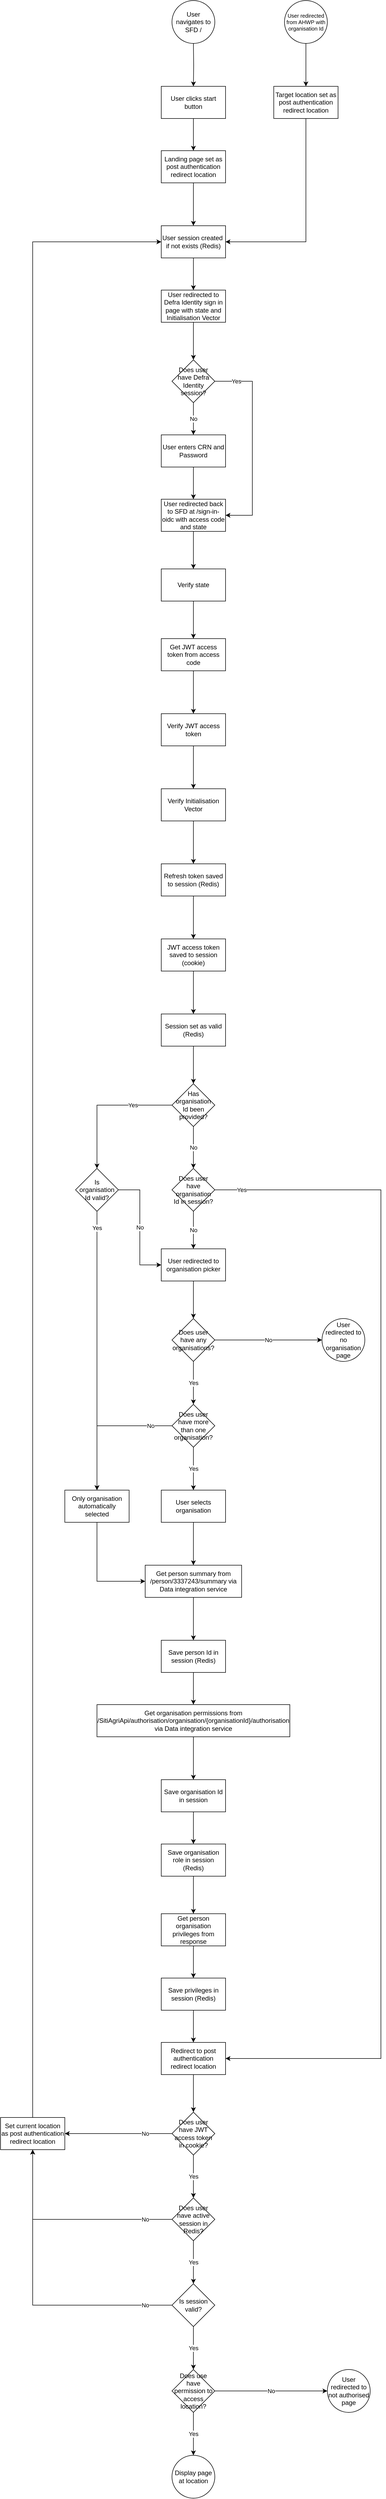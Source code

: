 <mxfile version="24.1.0" type="github">
  <diagram name="Page-1" id="OJoKZxOTkwtENUvRTkFq">
    <mxGraphModel dx="2026" dy="1145" grid="1" gridSize="10" guides="1" tooltips="1" connect="1" arrows="1" fold="1" page="1" pageScale="1" pageWidth="850" pageHeight="1100" math="0" shadow="0">
      <root>
        <mxCell id="0" />
        <mxCell id="1" parent="0" />
        <mxCell id="UUXOG9OIXgDzKAP4HwNj-2" value="User navigates to SFD /" style="ellipse;whiteSpace=wrap;html=1;aspect=fixed;" vertex="1" parent="1">
          <mxGeometry x="360" y="120" width="80" height="80" as="geometry" />
        </mxCell>
        <mxCell id="UUXOG9OIXgDzKAP4HwNj-3" value="" style="edgeStyle=orthogonalEdgeStyle;rounded=0;orthogonalLoop=1;jettySize=auto;html=1;" edge="1" parent="1" target="UUXOG9OIXgDzKAP4HwNj-6">
          <mxGeometry relative="1" as="geometry">
            <mxPoint x="400" y="200" as="sourcePoint" />
          </mxGeometry>
        </mxCell>
        <mxCell id="UUXOG9OIXgDzKAP4HwNj-98" value="" style="edgeStyle=orthogonalEdgeStyle;rounded=0;orthogonalLoop=1;jettySize=auto;html=1;" edge="1" parent="1" source="UUXOG9OIXgDzKAP4HwNj-6" target="UUXOG9OIXgDzKAP4HwNj-97">
          <mxGeometry relative="1" as="geometry" />
        </mxCell>
        <mxCell id="UUXOG9OIXgDzKAP4HwNj-6" value="User clicks start button" style="whiteSpace=wrap;html=1;" vertex="1" parent="1">
          <mxGeometry x="340" y="280" width="120" height="60" as="geometry" />
        </mxCell>
        <mxCell id="UUXOG9OIXgDzKAP4HwNj-85" value="" style="edgeStyle=orthogonalEdgeStyle;rounded=0;orthogonalLoop=1;jettySize=auto;html=1;" edge="1" parent="1" source="UUXOG9OIXgDzKAP4HwNj-8" target="UUXOG9OIXgDzKAP4HwNj-84">
          <mxGeometry relative="1" as="geometry" />
        </mxCell>
        <mxCell id="UUXOG9OIXgDzKAP4HwNj-8" value="User redirected to Defra Identity sign in page with state and Initialisation Vector" style="whiteSpace=wrap;html=1;" vertex="1" parent="1">
          <mxGeometry x="340" y="660" width="120" height="60" as="geometry" />
        </mxCell>
        <mxCell id="UUXOG9OIXgDzKAP4HwNj-100" value="" style="edgeStyle=orthogonalEdgeStyle;rounded=0;orthogonalLoop=1;jettySize=auto;html=1;" edge="1" parent="1" source="UUXOG9OIXgDzKAP4HwNj-10" target="UUXOG9OIXgDzKAP4HwNj-16">
          <mxGeometry relative="1" as="geometry" />
        </mxCell>
        <mxCell id="UUXOG9OIXgDzKAP4HwNj-10" value="User enters CRN and Password" style="whiteSpace=wrap;html=1;" vertex="1" parent="1">
          <mxGeometry x="340" y="930" width="120" height="60" as="geometry" />
        </mxCell>
        <mxCell id="UUXOG9OIXgDzKAP4HwNj-89" value="" style="edgeStyle=orthogonalEdgeStyle;rounded=0;orthogonalLoop=1;jettySize=auto;html=1;" edge="1" parent="1" source="UUXOG9OIXgDzKAP4HwNj-12" target="UUXOG9OIXgDzKAP4HwNj-88">
          <mxGeometry relative="1" as="geometry" />
        </mxCell>
        <mxCell id="UUXOG9OIXgDzKAP4HwNj-12" value="User redirected to organisation picker" style="whiteSpace=wrap;html=1;" vertex="1" parent="1">
          <mxGeometry x="340" y="2448" width="120" height="60" as="geometry" />
        </mxCell>
        <mxCell id="UUXOG9OIXgDzKAP4HwNj-109" value="" style="edgeStyle=orthogonalEdgeStyle;rounded=0;orthogonalLoop=1;jettySize=auto;html=1;" edge="1" parent="1" source="UUXOG9OIXgDzKAP4HwNj-14" target="UUXOG9OIXgDzKAP4HwNj-108">
          <mxGeometry relative="1" as="geometry" />
        </mxCell>
        <mxCell id="UUXOG9OIXgDzKAP4HwNj-14" value="User selects organisation" style="whiteSpace=wrap;html=1;" vertex="1" parent="1">
          <mxGeometry x="340" y="2898" width="120" height="60" as="geometry" />
        </mxCell>
        <mxCell id="UUXOG9OIXgDzKAP4HwNj-15" value="" style="edgeStyle=orthogonalEdgeStyle;rounded=0;orthogonalLoop=1;jettySize=auto;html=1;" edge="1" parent="1" source="UUXOG9OIXgDzKAP4HwNj-16" target="UUXOG9OIXgDzKAP4HwNj-18">
          <mxGeometry relative="1" as="geometry" />
        </mxCell>
        <mxCell id="UUXOG9OIXgDzKAP4HwNj-16" value="User redirected back to SFD at /sign-in-oidc with access code and state" style="whiteSpace=wrap;html=1;" vertex="1" parent="1">
          <mxGeometry x="340" y="1050" width="120" height="60" as="geometry" />
        </mxCell>
        <mxCell id="UUXOG9OIXgDzKAP4HwNj-17" value="" style="edgeStyle=orthogonalEdgeStyle;rounded=0;orthogonalLoop=1;jettySize=auto;html=1;" edge="1" parent="1" source="UUXOG9OIXgDzKAP4HwNj-18" target="UUXOG9OIXgDzKAP4HwNj-20">
          <mxGeometry relative="1" as="geometry" />
        </mxCell>
        <mxCell id="UUXOG9OIXgDzKAP4HwNj-18" value="Verify state" style="whiteSpace=wrap;html=1;" vertex="1" parent="1">
          <mxGeometry x="340" y="1180" width="120" height="60" as="geometry" />
        </mxCell>
        <mxCell id="UUXOG9OIXgDzKAP4HwNj-19" value="" style="edgeStyle=orthogonalEdgeStyle;rounded=0;orthogonalLoop=1;jettySize=auto;html=1;" edge="1" parent="1" source="UUXOG9OIXgDzKAP4HwNj-20" target="UUXOG9OIXgDzKAP4HwNj-22">
          <mxGeometry relative="1" as="geometry" />
        </mxCell>
        <mxCell id="UUXOG9OIXgDzKAP4HwNj-20" value="Get JWT access token from access code" style="whiteSpace=wrap;html=1;" vertex="1" parent="1">
          <mxGeometry x="340" y="1310" width="120" height="60" as="geometry" />
        </mxCell>
        <mxCell id="UUXOG9OIXgDzKAP4HwNj-21" value="" style="edgeStyle=orthogonalEdgeStyle;rounded=0;orthogonalLoop=1;jettySize=auto;html=1;" edge="1" parent="1" source="UUXOG9OIXgDzKAP4HwNj-22" target="UUXOG9OIXgDzKAP4HwNj-24">
          <mxGeometry relative="1" as="geometry" />
        </mxCell>
        <mxCell id="UUXOG9OIXgDzKAP4HwNj-22" value="Verify JWT access token" style="whiteSpace=wrap;html=1;" vertex="1" parent="1">
          <mxGeometry x="340" y="1450" width="120" height="60" as="geometry" />
        </mxCell>
        <mxCell id="UUXOG9OIXgDzKAP4HwNj-103" value="" style="edgeStyle=orthogonalEdgeStyle;rounded=0;orthogonalLoop=1;jettySize=auto;html=1;" edge="1" parent="1" source="UUXOG9OIXgDzKAP4HwNj-24" target="UUXOG9OIXgDzKAP4HwNj-102">
          <mxGeometry relative="1" as="geometry" />
        </mxCell>
        <mxCell id="UUXOG9OIXgDzKAP4HwNj-24" value="Verify Initialisation Vector" style="whiteSpace=wrap;html=1;" vertex="1" parent="1">
          <mxGeometry x="340" y="1590" width="120" height="60" as="geometry" />
        </mxCell>
        <mxCell id="UUXOG9OIXgDzKAP4HwNj-111" value="" style="edgeStyle=orthogonalEdgeStyle;rounded=0;orthogonalLoop=1;jettySize=auto;html=1;" edge="1" parent="1" source="UUXOG9OIXgDzKAP4HwNj-36" target="UUXOG9OIXgDzKAP4HwNj-40">
          <mxGeometry relative="1" as="geometry" />
        </mxCell>
        <mxCell id="UUXOG9OIXgDzKAP4HwNj-36" value="Save person Id in session (Redis)" style="whiteSpace=wrap;html=1;" vertex="1" parent="1">
          <mxGeometry x="340" y="3178" width="120" height="60" as="geometry" />
        </mxCell>
        <mxCell id="UUXOG9OIXgDzKAP4HwNj-118" value="" style="edgeStyle=orthogonalEdgeStyle;rounded=0;orthogonalLoop=1;jettySize=auto;html=1;" edge="1" parent="1" source="UUXOG9OIXgDzKAP4HwNj-40" target="UUXOG9OIXgDzKAP4HwNj-117">
          <mxGeometry relative="1" as="geometry" />
        </mxCell>
        <mxCell id="UUXOG9OIXgDzKAP4HwNj-40" value="Get organisation permissions from /SitiAgriApi/authorisation/organisation/{organisationId}/authorisation&lt;div&gt;via Data integration service&lt;/div&gt;" style="whiteSpace=wrap;html=1;" vertex="1" parent="1">
          <mxGeometry x="220" y="3298" width="360" height="60" as="geometry" />
        </mxCell>
        <mxCell id="UUXOG9OIXgDzKAP4HwNj-41" value="" style="edgeStyle=orthogonalEdgeStyle;rounded=0;orthogonalLoop=1;jettySize=auto;html=1;" edge="1" parent="1" source="UUXOG9OIXgDzKAP4HwNj-42" target="UUXOG9OIXgDzKAP4HwNj-44">
          <mxGeometry relative="1" as="geometry" />
        </mxCell>
        <mxCell id="UUXOG9OIXgDzKAP4HwNj-42" value="Save organisation role in session (Redis)" style="whiteSpace=wrap;html=1;" vertex="1" parent="1">
          <mxGeometry x="340" y="3558" width="120" height="60" as="geometry" />
        </mxCell>
        <mxCell id="UUXOG9OIXgDzKAP4HwNj-113" value="" style="edgeStyle=orthogonalEdgeStyle;rounded=0;orthogonalLoop=1;jettySize=auto;html=1;" edge="1" parent="1" source="UUXOG9OIXgDzKAP4HwNj-44" target="UUXOG9OIXgDzKAP4HwNj-112">
          <mxGeometry relative="1" as="geometry" />
        </mxCell>
        <mxCell id="UUXOG9OIXgDzKAP4HwNj-44" value="Get person organisation privileges from response" style="whiteSpace=wrap;html=1;" vertex="1" parent="1">
          <mxGeometry x="340" y="3688" width="120" height="60" as="geometry" />
        </mxCell>
        <mxCell id="UUXOG9OIXgDzKAP4HwNj-86" value="No" style="edgeStyle=orthogonalEdgeStyle;rounded=0;orthogonalLoop=1;jettySize=auto;html=1;entryX=0.5;entryY=0;entryDx=0;entryDy=0;" edge="1" parent="1" source="UUXOG9OIXgDzKAP4HwNj-84" target="UUXOG9OIXgDzKAP4HwNj-10">
          <mxGeometry relative="1" as="geometry" />
        </mxCell>
        <mxCell id="UUXOG9OIXgDzKAP4HwNj-107" value="Yes" style="edgeStyle=orthogonalEdgeStyle;rounded=0;orthogonalLoop=1;jettySize=auto;html=1;entryX=1;entryY=0.5;entryDx=0;entryDy=0;" edge="1" parent="1" source="UUXOG9OIXgDzKAP4HwNj-84" target="UUXOG9OIXgDzKAP4HwNj-16">
          <mxGeometry x="-0.784" relative="1" as="geometry">
            <Array as="points">
              <mxPoint x="510" y="830" />
              <mxPoint x="510" y="1080" />
            </Array>
            <mxPoint as="offset" />
          </mxGeometry>
        </mxCell>
        <mxCell id="UUXOG9OIXgDzKAP4HwNj-84" value="Does user have Defra Identity session?" style="rhombus;whiteSpace=wrap;html=1;" vertex="1" parent="1">
          <mxGeometry x="360" y="790" width="80" height="80" as="geometry" />
        </mxCell>
        <mxCell id="UUXOG9OIXgDzKAP4HwNj-91" value="No" style="edgeStyle=orthogonalEdgeStyle;rounded=0;orthogonalLoop=1;jettySize=auto;html=1;" edge="1" parent="1" source="UUXOG9OIXgDzKAP4HwNj-88" target="UUXOG9OIXgDzKAP4HwNj-90">
          <mxGeometry relative="1" as="geometry" />
        </mxCell>
        <mxCell id="UUXOG9OIXgDzKAP4HwNj-93" value="Yes" style="edgeStyle=orthogonalEdgeStyle;rounded=0;orthogonalLoop=1;jettySize=auto;html=1;" edge="1" parent="1" source="UUXOG9OIXgDzKAP4HwNj-88" target="UUXOG9OIXgDzKAP4HwNj-92">
          <mxGeometry relative="1" as="geometry" />
        </mxCell>
        <mxCell id="UUXOG9OIXgDzKAP4HwNj-88" value="Does user have any organisations?" style="rhombus;whiteSpace=wrap;html=1;" vertex="1" parent="1">
          <mxGeometry x="360" y="2578" width="80" height="80" as="geometry" />
        </mxCell>
        <mxCell id="UUXOG9OIXgDzKAP4HwNj-90" value="User redirected to no organisation page" style="ellipse;whiteSpace=wrap;html=1;" vertex="1" parent="1">
          <mxGeometry x="640" y="2578" width="80" height="80" as="geometry" />
        </mxCell>
        <mxCell id="UUXOG9OIXgDzKAP4HwNj-94" value="Yes" style="edgeStyle=orthogonalEdgeStyle;rounded=0;orthogonalLoop=1;jettySize=auto;html=1;" edge="1" parent="1" source="UUXOG9OIXgDzKAP4HwNj-92" target="UUXOG9OIXgDzKAP4HwNj-14">
          <mxGeometry relative="1" as="geometry" />
        </mxCell>
        <mxCell id="UUXOG9OIXgDzKAP4HwNj-96" value="No" style="edgeStyle=orthogonalEdgeStyle;rounded=0;orthogonalLoop=1;jettySize=auto;html=1;" edge="1" parent="1" source="UUXOG9OIXgDzKAP4HwNj-92" target="UUXOG9OIXgDzKAP4HwNj-95">
          <mxGeometry x="-0.692" relative="1" as="geometry">
            <mxPoint as="offset" />
          </mxGeometry>
        </mxCell>
        <mxCell id="UUXOG9OIXgDzKAP4HwNj-92" value="Does user have more than one organisation?" style="rhombus;whiteSpace=wrap;html=1;" vertex="1" parent="1">
          <mxGeometry x="360" y="2738" width="80" height="80" as="geometry" />
        </mxCell>
        <mxCell id="UUXOG9OIXgDzKAP4HwNj-124" style="edgeStyle=orthogonalEdgeStyle;rounded=0;orthogonalLoop=1;jettySize=auto;html=1;entryX=0;entryY=0.5;entryDx=0;entryDy=0;exitX=0.5;exitY=1;exitDx=0;exitDy=0;" edge="1" parent="1" source="UUXOG9OIXgDzKAP4HwNj-95" target="UUXOG9OIXgDzKAP4HwNj-108">
          <mxGeometry relative="1" as="geometry" />
        </mxCell>
        <mxCell id="UUXOG9OIXgDzKAP4HwNj-95" value="Only organisation automatically selected" style="whiteSpace=wrap;html=1;" vertex="1" parent="1">
          <mxGeometry x="160" y="2898" width="120" height="60" as="geometry" />
        </mxCell>
        <mxCell id="UUXOG9OIXgDzKAP4HwNj-122" value="" style="edgeStyle=orthogonalEdgeStyle;rounded=0;orthogonalLoop=1;jettySize=auto;html=1;" edge="1" parent="1" source="UUXOG9OIXgDzKAP4HwNj-97" target="UUXOG9OIXgDzKAP4HwNj-121">
          <mxGeometry relative="1" as="geometry" />
        </mxCell>
        <mxCell id="UUXOG9OIXgDzKAP4HwNj-97" value="Landing page set as post authentication redirect location" style="whiteSpace=wrap;html=1;" vertex="1" parent="1">
          <mxGeometry x="340" y="400" width="120" height="60" as="geometry" />
        </mxCell>
        <mxCell id="UUXOG9OIXgDzKAP4HwNj-105" value="" style="edgeStyle=orthogonalEdgeStyle;rounded=0;orthogonalLoop=1;jettySize=auto;html=1;" edge="1" parent="1" source="UUXOG9OIXgDzKAP4HwNj-102" target="UUXOG9OIXgDzKAP4HwNj-104">
          <mxGeometry relative="1" as="geometry" />
        </mxCell>
        <mxCell id="UUXOG9OIXgDzKAP4HwNj-102" value="Refresh token saved to session (Redis)" style="whiteSpace=wrap;html=1;" vertex="1" parent="1">
          <mxGeometry x="340" y="1730" width="120" height="60" as="geometry" />
        </mxCell>
        <mxCell id="UUXOG9OIXgDzKAP4HwNj-137" value="" style="edgeStyle=orthogonalEdgeStyle;rounded=0;orthogonalLoop=1;jettySize=auto;html=1;" edge="1" parent="1" source="UUXOG9OIXgDzKAP4HwNj-104" target="UUXOG9OIXgDzKAP4HwNj-136">
          <mxGeometry relative="1" as="geometry" />
        </mxCell>
        <mxCell id="UUXOG9OIXgDzKAP4HwNj-104" value="JWT access token saved to session (cookie)" style="whiteSpace=wrap;html=1;" vertex="1" parent="1">
          <mxGeometry x="340" y="1870" width="120" height="60" as="geometry" />
        </mxCell>
        <mxCell id="UUXOG9OIXgDzKAP4HwNj-110" value="" style="edgeStyle=orthogonalEdgeStyle;rounded=0;orthogonalLoop=1;jettySize=auto;html=1;" edge="1" parent="1" source="UUXOG9OIXgDzKAP4HwNj-108" target="UUXOG9OIXgDzKAP4HwNj-36">
          <mxGeometry relative="1" as="geometry" />
        </mxCell>
        <mxCell id="UUXOG9OIXgDzKAP4HwNj-108" value="Get person summary from /person/3337243/summary via Data integration service" style="whiteSpace=wrap;html=1;" vertex="1" parent="1">
          <mxGeometry x="310" y="3038" width="180" height="60" as="geometry" />
        </mxCell>
        <mxCell id="UUXOG9OIXgDzKAP4HwNj-126" value="" style="edgeStyle=orthogonalEdgeStyle;rounded=0;orthogonalLoop=1;jettySize=auto;html=1;" edge="1" parent="1" source="UUXOG9OIXgDzKAP4HwNj-112" target="UUXOG9OIXgDzKAP4HwNj-125">
          <mxGeometry relative="1" as="geometry" />
        </mxCell>
        <mxCell id="UUXOG9OIXgDzKAP4HwNj-112" value="Save privileges in session (Redis)" style="whiteSpace=wrap;html=1;" vertex="1" parent="1">
          <mxGeometry x="340" y="3808" width="120" height="60" as="geometry" />
        </mxCell>
        <mxCell id="UUXOG9OIXgDzKAP4HwNj-120" value="No" style="edgeStyle=orthogonalEdgeStyle;rounded=0;orthogonalLoop=1;jettySize=auto;html=1;entryX=0.5;entryY=0;entryDx=0;entryDy=0;" edge="1" parent="1" source="UUXOG9OIXgDzKAP4HwNj-114" target="UUXOG9OIXgDzKAP4HwNj-12">
          <mxGeometry relative="1" as="geometry" />
        </mxCell>
        <mxCell id="UUXOG9OIXgDzKAP4HwNj-139" value="Yes" style="edgeStyle=orthogonalEdgeStyle;rounded=0;orthogonalLoop=1;jettySize=auto;html=1;entryX=1;entryY=0.5;entryDx=0;entryDy=0;" edge="1" parent="1" source="UUXOG9OIXgDzKAP4HwNj-114" target="UUXOG9OIXgDzKAP4HwNj-125">
          <mxGeometry x="-0.955" relative="1" as="geometry">
            <Array as="points">
              <mxPoint x="750" y="2338" />
              <mxPoint x="750" y="3958" />
            </Array>
            <mxPoint as="offset" />
          </mxGeometry>
        </mxCell>
        <mxCell id="UUXOG9OIXgDzKAP4HwNj-114" value="Does user have organisation Id in session?" style="rhombus;whiteSpace=wrap;html=1;" vertex="1" parent="1">
          <mxGeometry x="360" y="2298" width="80" height="80" as="geometry" />
        </mxCell>
        <mxCell id="UUXOG9OIXgDzKAP4HwNj-119" value="" style="edgeStyle=orthogonalEdgeStyle;rounded=0;orthogonalLoop=1;jettySize=auto;html=1;" edge="1" parent="1" source="UUXOG9OIXgDzKAP4HwNj-117" target="UUXOG9OIXgDzKAP4HwNj-42">
          <mxGeometry relative="1" as="geometry" />
        </mxCell>
        <mxCell id="UUXOG9OIXgDzKAP4HwNj-117" value="Save organisation Id in session" style="whiteSpace=wrap;html=1;" vertex="1" parent="1">
          <mxGeometry x="340" y="3438" width="120" height="60" as="geometry" />
        </mxCell>
        <mxCell id="UUXOG9OIXgDzKAP4HwNj-123" value="" style="edgeStyle=orthogonalEdgeStyle;rounded=0;orthogonalLoop=1;jettySize=auto;html=1;" edge="1" parent="1" source="UUXOG9OIXgDzKAP4HwNj-121" target="UUXOG9OIXgDzKAP4HwNj-8">
          <mxGeometry relative="1" as="geometry" />
        </mxCell>
        <mxCell id="UUXOG9OIXgDzKAP4HwNj-121" value="User session created&amp;nbsp; if not exists (Redis)" style="whiteSpace=wrap;html=1;" vertex="1" parent="1">
          <mxGeometry x="340" y="540" width="120" height="60" as="geometry" />
        </mxCell>
        <mxCell id="UUXOG9OIXgDzKAP4HwNj-128" value="" style="edgeStyle=orthogonalEdgeStyle;rounded=0;orthogonalLoop=1;jettySize=auto;html=1;" edge="1" parent="1" source="UUXOG9OIXgDzKAP4HwNj-125" target="UUXOG9OIXgDzKAP4HwNj-127">
          <mxGeometry relative="1" as="geometry" />
        </mxCell>
        <mxCell id="UUXOG9OIXgDzKAP4HwNj-125" value="Redirect to post authentication redirect location" style="whiteSpace=wrap;html=1;" vertex="1" parent="1">
          <mxGeometry x="340" y="3928" width="120" height="60" as="geometry" />
        </mxCell>
        <mxCell id="UUXOG9OIXgDzKAP4HwNj-133" value="Yes" style="edgeStyle=orthogonalEdgeStyle;rounded=0;orthogonalLoop=1;jettySize=auto;html=1;" edge="1" parent="1" source="UUXOG9OIXgDzKAP4HwNj-127" target="UUXOG9OIXgDzKAP4HwNj-132">
          <mxGeometry relative="1" as="geometry" />
        </mxCell>
        <mxCell id="UUXOG9OIXgDzKAP4HwNj-147" value="No" style="edgeStyle=orthogonalEdgeStyle;rounded=0;orthogonalLoop=1;jettySize=auto;html=1;" edge="1" parent="1" source="UUXOG9OIXgDzKAP4HwNj-127" target="UUXOG9OIXgDzKAP4HwNj-146">
          <mxGeometry x="-0.5" relative="1" as="geometry">
            <mxPoint as="offset" />
          </mxGeometry>
        </mxCell>
        <mxCell id="UUXOG9OIXgDzKAP4HwNj-127" value="Does user have JWT access token in cookie?" style="rhombus;whiteSpace=wrap;html=1;" vertex="1" parent="1">
          <mxGeometry x="360" y="4058" width="80" height="80" as="geometry" />
        </mxCell>
        <mxCell id="UUXOG9OIXgDzKAP4HwNj-135" value="Yes" style="edgeStyle=orthogonalEdgeStyle;rounded=0;orthogonalLoop=1;jettySize=auto;html=1;" edge="1" parent="1" source="UUXOG9OIXgDzKAP4HwNj-132" target="UUXOG9OIXgDzKAP4HwNj-134">
          <mxGeometry relative="1" as="geometry" />
        </mxCell>
        <mxCell id="UUXOG9OIXgDzKAP4HwNj-148" value="No" style="edgeStyle=orthogonalEdgeStyle;rounded=0;orthogonalLoop=1;jettySize=auto;html=1;entryX=0.5;entryY=1;entryDx=0;entryDy=0;" edge="1" parent="1" source="UUXOG9OIXgDzKAP4HwNj-132" target="UUXOG9OIXgDzKAP4HwNj-146">
          <mxGeometry x="-0.744" relative="1" as="geometry">
            <mxPoint as="offset" />
          </mxGeometry>
        </mxCell>
        <mxCell id="UUXOG9OIXgDzKAP4HwNj-132" value="Does user have active session in Redis?" style="rhombus;whiteSpace=wrap;html=1;" vertex="1" parent="1">
          <mxGeometry x="360" y="4218" width="80" height="80" as="geometry" />
        </mxCell>
        <mxCell id="UUXOG9OIXgDzKAP4HwNj-143" value="Yes" style="edgeStyle=orthogonalEdgeStyle;rounded=0;orthogonalLoop=1;jettySize=auto;html=1;" edge="1" parent="1" source="UUXOG9OIXgDzKAP4HwNj-134" target="UUXOG9OIXgDzKAP4HwNj-142">
          <mxGeometry relative="1" as="geometry" />
        </mxCell>
        <mxCell id="UUXOG9OIXgDzKAP4HwNj-149" value="No" style="edgeStyle=orthogonalEdgeStyle;rounded=0;orthogonalLoop=1;jettySize=auto;html=1;entryX=0.5;entryY=1;entryDx=0;entryDy=0;" edge="1" parent="1" source="UUXOG9OIXgDzKAP4HwNj-134" target="UUXOG9OIXgDzKAP4HwNj-146">
          <mxGeometry x="-0.818" relative="1" as="geometry">
            <mxPoint as="offset" />
          </mxGeometry>
        </mxCell>
        <mxCell id="UUXOG9OIXgDzKAP4HwNj-134" value="Is session valid?" style="rhombus;whiteSpace=wrap;html=1;" vertex="1" parent="1">
          <mxGeometry x="360" y="4378" width="80" height="80" as="geometry" />
        </mxCell>
        <mxCell id="UUXOG9OIXgDzKAP4HwNj-156" value="" style="edgeStyle=orthogonalEdgeStyle;rounded=0;orthogonalLoop=1;jettySize=auto;html=1;" edge="1" parent="1" source="UUXOG9OIXgDzKAP4HwNj-136" target="UUXOG9OIXgDzKAP4HwNj-155">
          <mxGeometry relative="1" as="geometry" />
        </mxCell>
        <mxCell id="UUXOG9OIXgDzKAP4HwNj-136" value="Session set as valid (Redis)" style="whiteSpace=wrap;html=1;" vertex="1" parent="1">
          <mxGeometry x="340" y="2010" width="120" height="60" as="geometry" />
        </mxCell>
        <mxCell id="UUXOG9OIXgDzKAP4HwNj-145" value="Yes" style="edgeStyle=orthogonalEdgeStyle;rounded=0;orthogonalLoop=1;jettySize=auto;html=1;" edge="1" parent="1" source="UUXOG9OIXgDzKAP4HwNj-142" target="UUXOG9OIXgDzKAP4HwNj-144">
          <mxGeometry relative="1" as="geometry" />
        </mxCell>
        <mxCell id="UUXOG9OIXgDzKAP4HwNj-151" value="No" style="edgeStyle=orthogonalEdgeStyle;rounded=0;orthogonalLoop=1;jettySize=auto;html=1;" edge="1" parent="1" source="UUXOG9OIXgDzKAP4HwNj-142" target="UUXOG9OIXgDzKAP4HwNj-150">
          <mxGeometry relative="1" as="geometry" />
        </mxCell>
        <mxCell id="UUXOG9OIXgDzKAP4HwNj-142" value="Does use have permission to access location?" style="rhombus;whiteSpace=wrap;html=1;" vertex="1" parent="1">
          <mxGeometry x="360" y="4538" width="80" height="80" as="geometry" />
        </mxCell>
        <mxCell id="UUXOG9OIXgDzKAP4HwNj-144" value="Display page at location" style="ellipse;whiteSpace=wrap;html=1;" vertex="1" parent="1">
          <mxGeometry x="360" y="4698" width="80" height="80" as="geometry" />
        </mxCell>
        <mxCell id="UUXOG9OIXgDzKAP4HwNj-152" style="edgeStyle=orthogonalEdgeStyle;rounded=0;orthogonalLoop=1;jettySize=auto;html=1;entryX=0;entryY=0.5;entryDx=0;entryDy=0;exitX=0.5;exitY=0;exitDx=0;exitDy=0;" edge="1" parent="1" source="UUXOG9OIXgDzKAP4HwNj-146" target="UUXOG9OIXgDzKAP4HwNj-121">
          <mxGeometry relative="1" as="geometry">
            <Array as="points">
              <mxPoint x="100" y="570" />
            </Array>
          </mxGeometry>
        </mxCell>
        <mxCell id="UUXOG9OIXgDzKAP4HwNj-146" value="Set current location as post authentication&lt;div&gt;redirect location&lt;/div&gt;" style="whiteSpace=wrap;html=1;" vertex="1" parent="1">
          <mxGeometry x="40" y="4068" width="120" height="60" as="geometry" />
        </mxCell>
        <mxCell id="UUXOG9OIXgDzKAP4HwNj-150" value="User redirected to not authorised page" style="ellipse;whiteSpace=wrap;html=1;" vertex="1" parent="1">
          <mxGeometry x="650" y="4538" width="80" height="80" as="geometry" />
        </mxCell>
        <mxCell id="UUXOG9OIXgDzKAP4HwNj-158" value="Yes" style="edgeStyle=orthogonalEdgeStyle;rounded=0;orthogonalLoop=1;jettySize=auto;html=1;" edge="1" parent="1" source="UUXOG9OIXgDzKAP4HwNj-155" target="UUXOG9OIXgDzKAP4HwNj-157">
          <mxGeometry x="-0.429" relative="1" as="geometry">
            <mxPoint as="offset" />
          </mxGeometry>
        </mxCell>
        <mxCell id="UUXOG9OIXgDzKAP4HwNj-161" value="No" style="edgeStyle=orthogonalEdgeStyle;rounded=0;orthogonalLoop=1;jettySize=auto;html=1;" edge="1" parent="1" source="UUXOG9OIXgDzKAP4HwNj-155" target="UUXOG9OIXgDzKAP4HwNj-114">
          <mxGeometry relative="1" as="geometry" />
        </mxCell>
        <mxCell id="UUXOG9OIXgDzKAP4HwNj-155" value="Has organisation Id been provided?" style="rhombus;whiteSpace=wrap;html=1;" vertex="1" parent="1">
          <mxGeometry x="360" y="2140" width="80" height="80" as="geometry" />
        </mxCell>
        <mxCell id="UUXOG9OIXgDzKAP4HwNj-160" value="Yes" style="edgeStyle=orthogonalEdgeStyle;rounded=0;orthogonalLoop=1;jettySize=auto;html=1;entryX=0.5;entryY=0;entryDx=0;entryDy=0;" edge="1" parent="1" source="UUXOG9OIXgDzKAP4HwNj-157" target="UUXOG9OIXgDzKAP4HwNj-95">
          <mxGeometry x="-0.882" relative="1" as="geometry">
            <mxPoint as="offset" />
          </mxGeometry>
        </mxCell>
        <mxCell id="UUXOG9OIXgDzKAP4HwNj-162" value="No" style="edgeStyle=orthogonalEdgeStyle;rounded=0;orthogonalLoop=1;jettySize=auto;html=1;entryX=0;entryY=0.5;entryDx=0;entryDy=0;" edge="1" parent="1" source="UUXOG9OIXgDzKAP4HwNj-157" target="UUXOG9OIXgDzKAP4HwNj-12">
          <mxGeometry relative="1" as="geometry" />
        </mxCell>
        <mxCell id="UUXOG9OIXgDzKAP4HwNj-157" value="Is organisation Id valid?" style="rhombus;whiteSpace=wrap;html=1;" vertex="1" parent="1">
          <mxGeometry x="180" y="2298" width="80" height="80" as="geometry" />
        </mxCell>
        <mxCell id="UUXOG9OIXgDzKAP4HwNj-165" value="" style="edgeStyle=orthogonalEdgeStyle;rounded=0;orthogonalLoop=1;jettySize=auto;html=1;" edge="1" parent="1" source="UUXOG9OIXgDzKAP4HwNj-163" target="UUXOG9OIXgDzKAP4HwNj-164">
          <mxGeometry relative="1" as="geometry" />
        </mxCell>
        <mxCell id="UUXOG9OIXgDzKAP4HwNj-163" value="User redirected from AHWP with organisation Id" style="ellipse;whiteSpace=wrap;html=1;aspect=fixed;fontSize=10;" vertex="1" parent="1">
          <mxGeometry x="570" y="120" width="80" height="80" as="geometry" />
        </mxCell>
        <mxCell id="UUXOG9OIXgDzKAP4HwNj-167" value="" style="edgeStyle=orthogonalEdgeStyle;rounded=0;orthogonalLoop=1;jettySize=auto;html=1;entryX=1;entryY=0.5;entryDx=0;entryDy=0;" edge="1" parent="1" source="UUXOG9OIXgDzKAP4HwNj-164" target="UUXOG9OIXgDzKAP4HwNj-121">
          <mxGeometry relative="1" as="geometry">
            <mxPoint x="760" y="400" as="targetPoint" />
            <Array as="points">
              <mxPoint x="610" y="570" />
            </Array>
          </mxGeometry>
        </mxCell>
        <mxCell id="UUXOG9OIXgDzKAP4HwNj-164" value="Target location set as post authentication redirect location" style="whiteSpace=wrap;html=1;fontSize=12;" vertex="1" parent="1">
          <mxGeometry x="550" y="280" width="120" height="60" as="geometry" />
        </mxCell>
      </root>
    </mxGraphModel>
  </diagram>
</mxfile>
